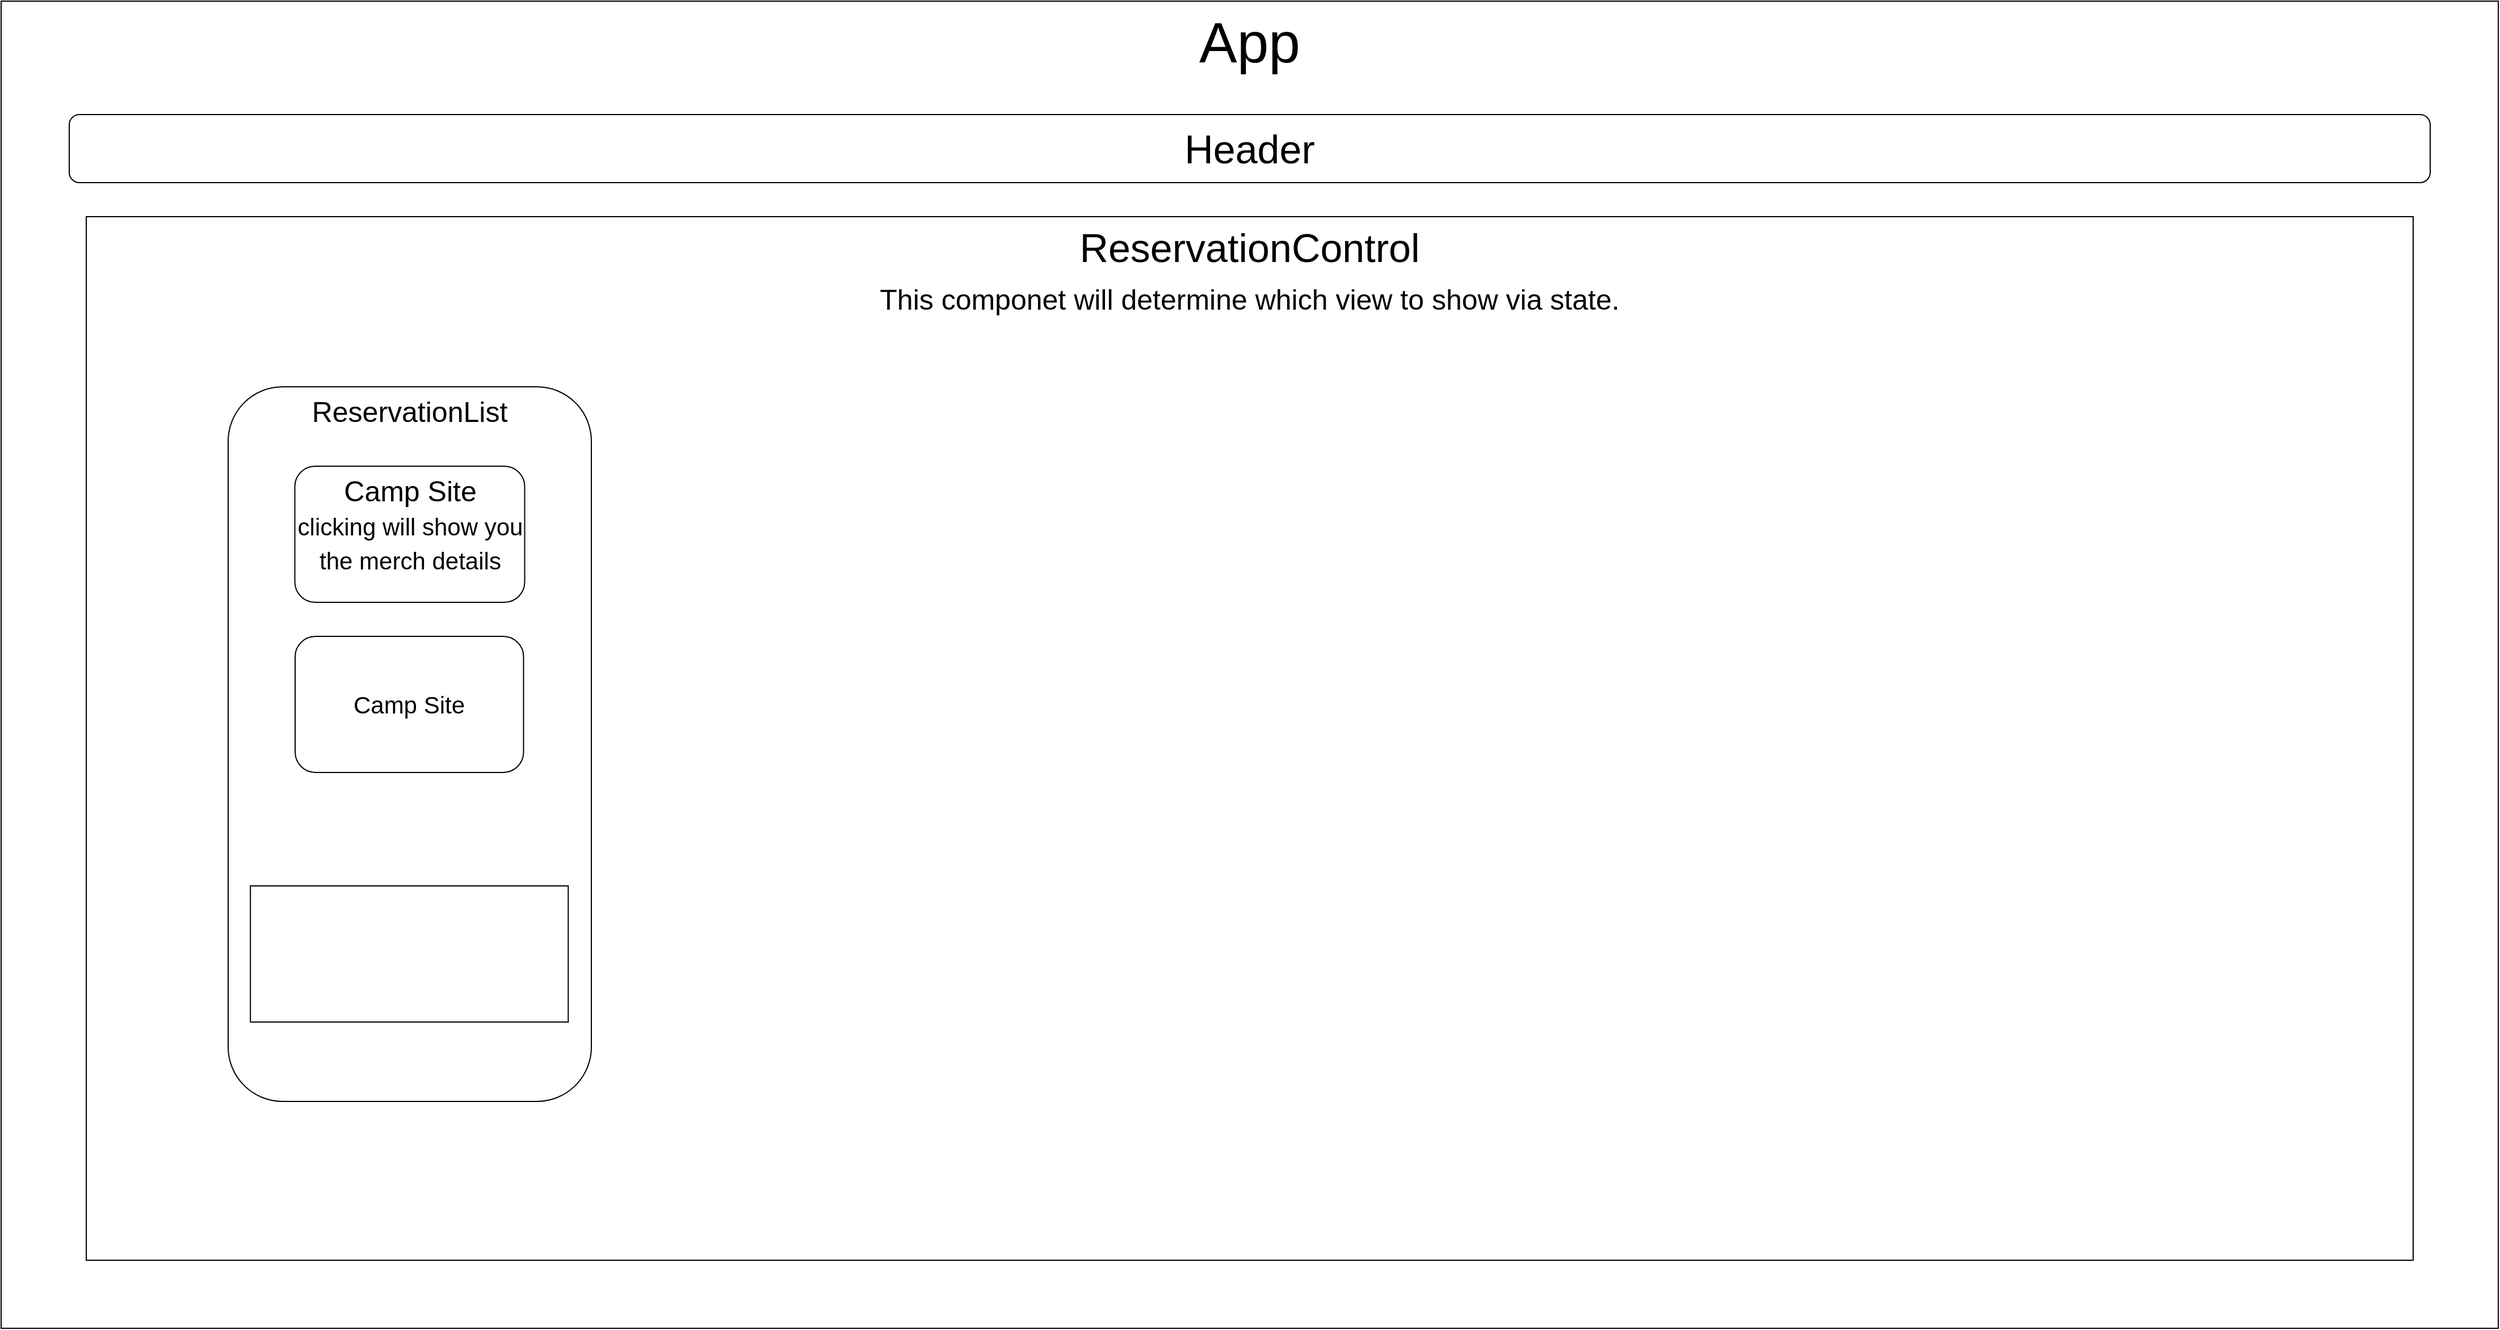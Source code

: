 <mxfile>
    <diagram id="ZGFyaC9lUgvo1bjeZQkZ" name="Page-1">
        <mxGraphModel dx="4258" dy="1280" grid="1" gridSize="10" guides="1" tooltips="1" connect="1" arrows="1" fold="1" page="1" pageScale="1" pageWidth="1920" pageHeight="1200" math="0" shadow="0">
            <root>
                <mxCell id="0"/>
                <mxCell id="1" parent="0"/>
                <mxCell id="3" value="App" style="rounded=0;whiteSpace=wrap;html=1;verticalAlign=top;fontSize=50;" vertex="1" parent="1">
                    <mxGeometry x="-460" y="20" width="2200" height="1170" as="geometry"/>
                </mxCell>
                <mxCell id="4" value="Header" style="rounded=1;whiteSpace=wrap;html=1;fontSize=35;" vertex="1" parent="1">
                    <mxGeometry x="-400" y="120" width="2080" height="60" as="geometry"/>
                </mxCell>
                <mxCell id="5" value="ReservationControl&lt;br style=&quot;font-size: 34px&quot;&gt;&lt;span style=&quot;font-size: 25px&quot;&gt;This componet will determine which view to show via state.&lt;/span&gt;" style="rounded=0;whiteSpace=wrap;html=1;fontSize=35;verticalAlign=top;" vertex="1" parent="1">
                    <mxGeometry x="-385" y="210" width="2050" height="920" as="geometry"/>
                </mxCell>
                <mxCell id="6" value="ReservationList" style="rounded=1;whiteSpace=wrap;html=1;fontSize=25;verticalAlign=top;" vertex="1" parent="1">
                    <mxGeometry x="-260" y="360" width="320" height="630" as="geometry"/>
                </mxCell>
                <mxCell id="7" value="Camp Site&lt;br&gt;&lt;font style=&quot;font-size: 21px&quot;&gt;clicking will show you the merch details&lt;/font&gt;" style="rounded=1;whiteSpace=wrap;html=1;fontSize=25;verticalAlign=top;" vertex="1" parent="1">
                    <mxGeometry x="-201.25" y="430" width="202.5" height="120" as="geometry"/>
                </mxCell>
                <mxCell id="8" value="Camp Site" style="rounded=1;whiteSpace=wrap;html=1;fontSize=21;" vertex="1" parent="1">
                    <mxGeometry x="-201" y="580" width="201.25" height="120" as="geometry"/>
                </mxCell>
                <mxCell id="9" value="" style="rounded=0;whiteSpace=wrap;html=1;fontSize=21;verticalAlign=top;" vertex="1" parent="1">
                    <mxGeometry x="-240.38" y="800" width="280" height="120" as="geometry"/>
                </mxCell>
            </root>
        </mxGraphModel>
    </diagram>
</mxfile>